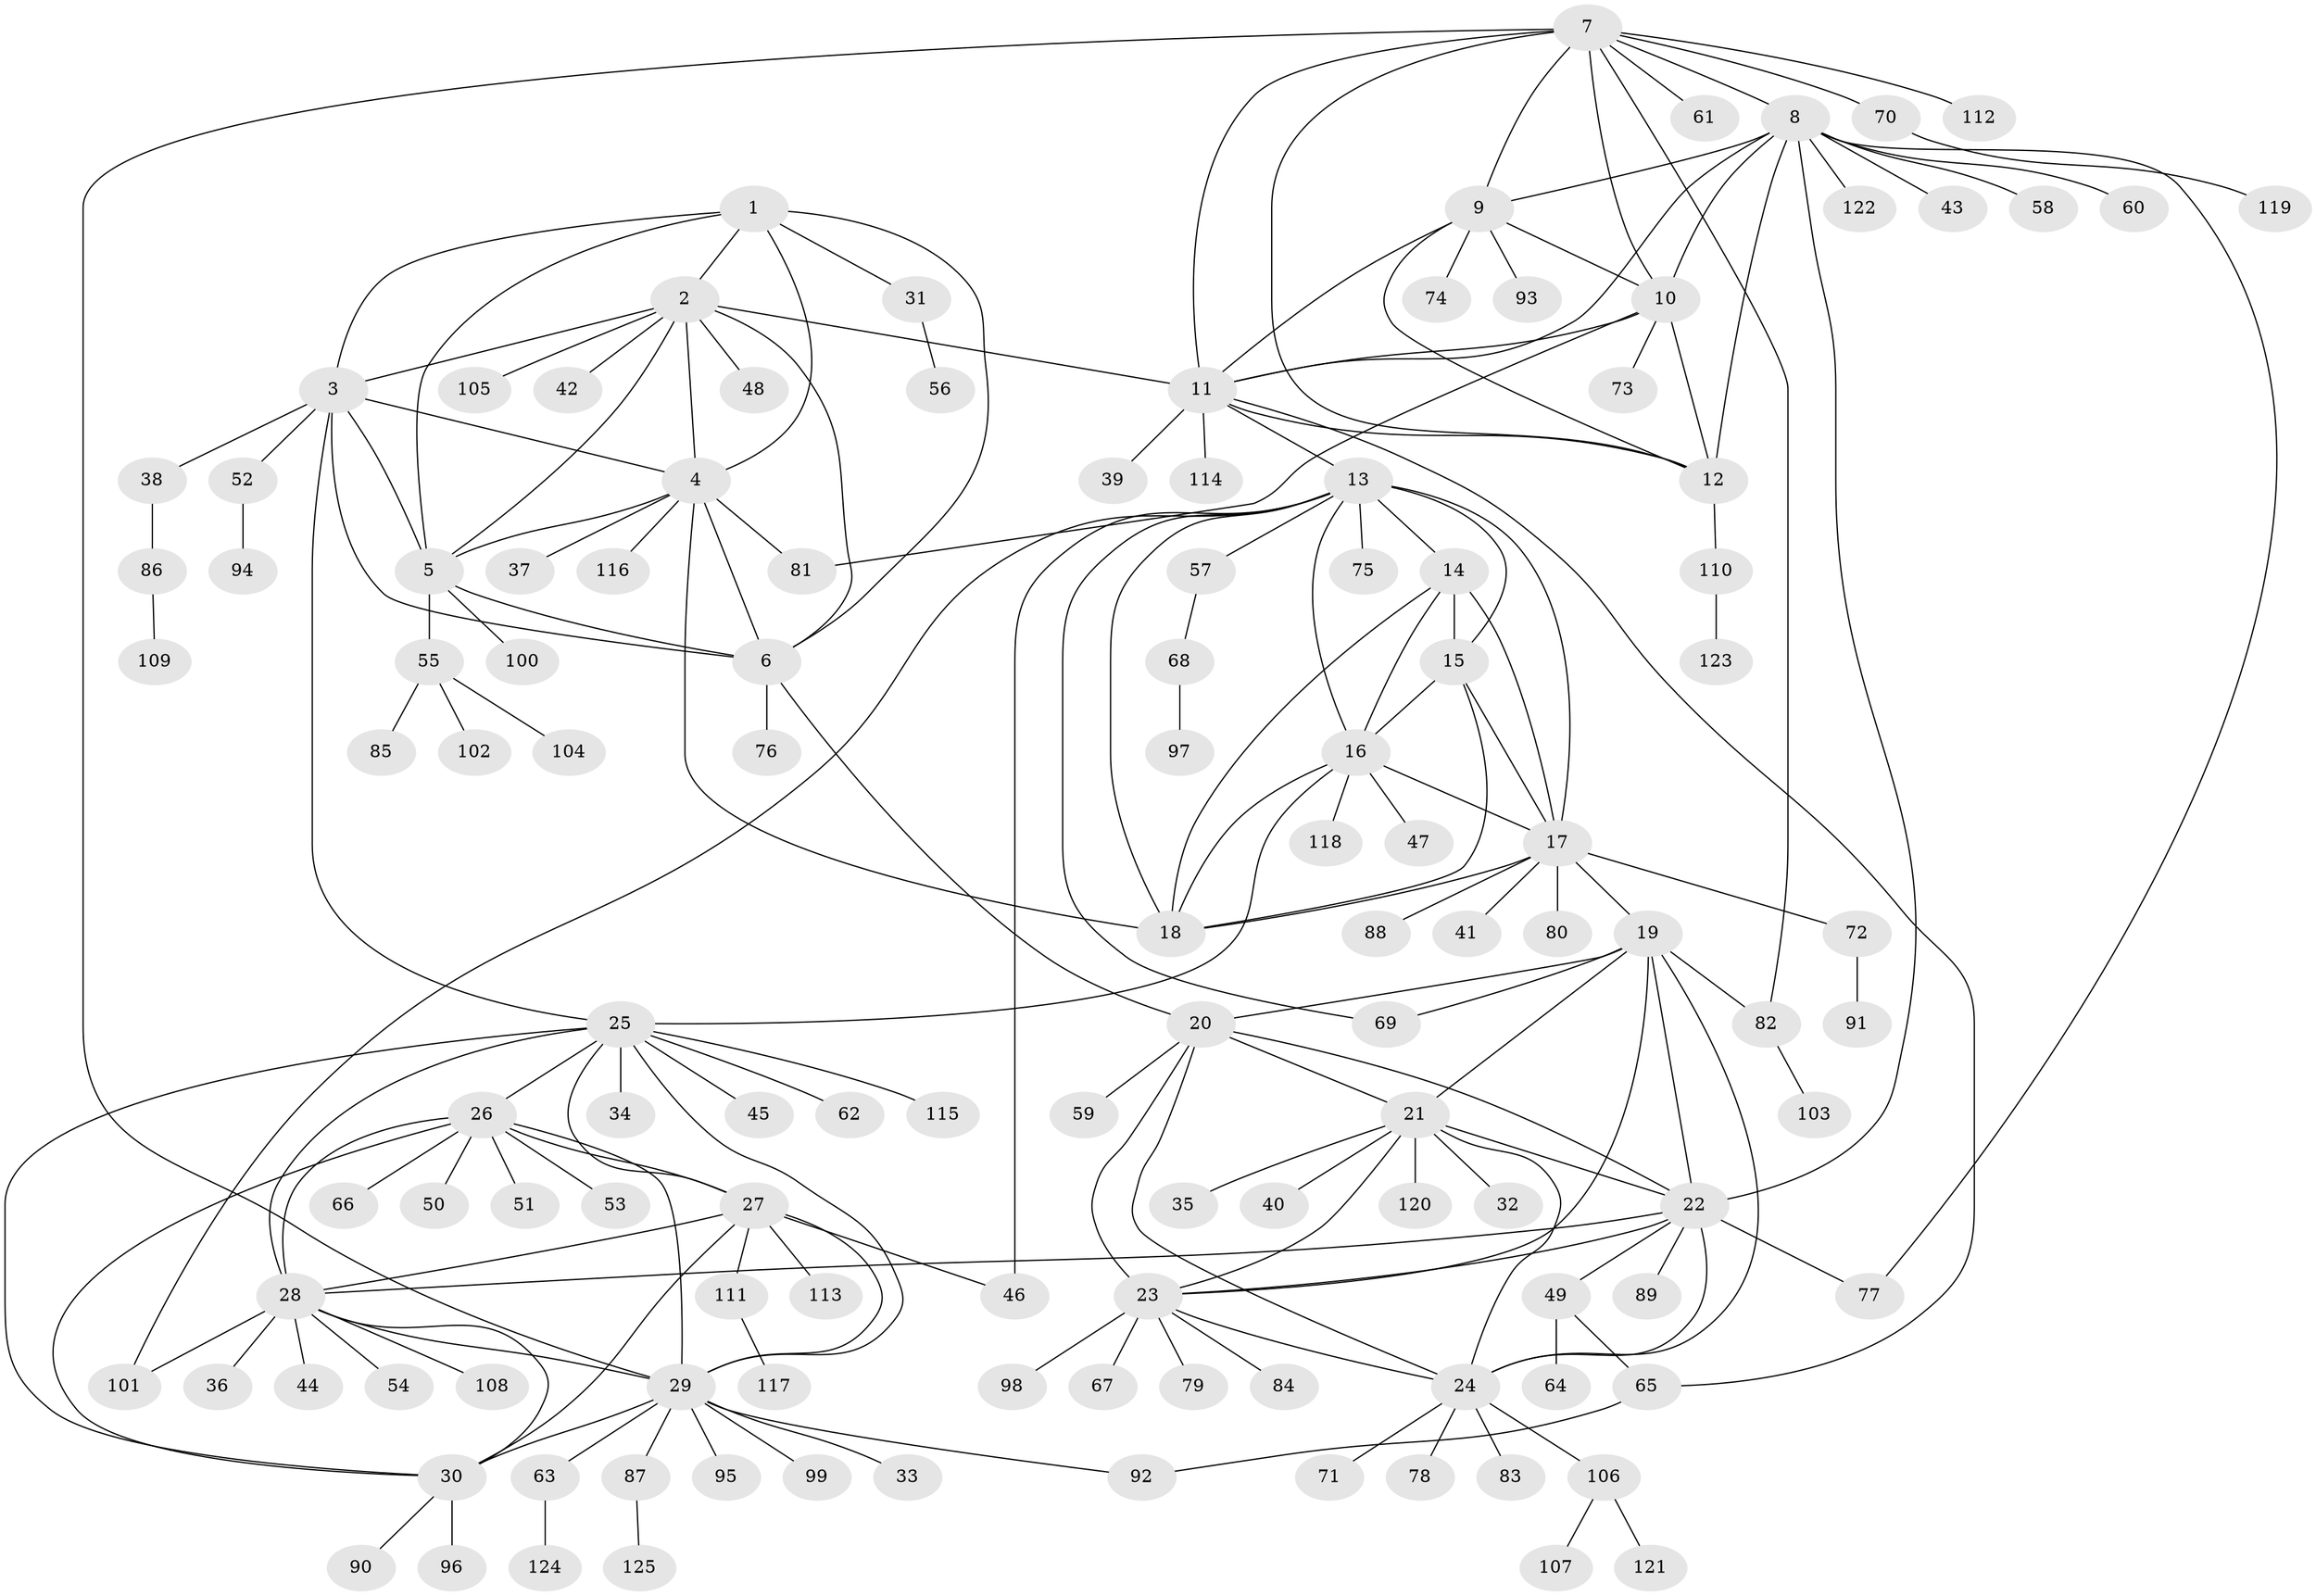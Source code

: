 // Generated by graph-tools (version 1.1) at 2025/15/03/09/25 04:15:51]
// undirected, 125 vertices, 188 edges
graph export_dot {
graph [start="1"]
  node [color=gray90,style=filled];
  1;
  2;
  3;
  4;
  5;
  6;
  7;
  8;
  9;
  10;
  11;
  12;
  13;
  14;
  15;
  16;
  17;
  18;
  19;
  20;
  21;
  22;
  23;
  24;
  25;
  26;
  27;
  28;
  29;
  30;
  31;
  32;
  33;
  34;
  35;
  36;
  37;
  38;
  39;
  40;
  41;
  42;
  43;
  44;
  45;
  46;
  47;
  48;
  49;
  50;
  51;
  52;
  53;
  54;
  55;
  56;
  57;
  58;
  59;
  60;
  61;
  62;
  63;
  64;
  65;
  66;
  67;
  68;
  69;
  70;
  71;
  72;
  73;
  74;
  75;
  76;
  77;
  78;
  79;
  80;
  81;
  82;
  83;
  84;
  85;
  86;
  87;
  88;
  89;
  90;
  91;
  92;
  93;
  94;
  95;
  96;
  97;
  98;
  99;
  100;
  101;
  102;
  103;
  104;
  105;
  106;
  107;
  108;
  109;
  110;
  111;
  112;
  113;
  114;
  115;
  116;
  117;
  118;
  119;
  120;
  121;
  122;
  123;
  124;
  125;
  1 -- 2;
  1 -- 3;
  1 -- 4;
  1 -- 5;
  1 -- 6;
  1 -- 31;
  2 -- 3;
  2 -- 4;
  2 -- 5;
  2 -- 6;
  2 -- 11;
  2 -- 42;
  2 -- 48;
  2 -- 105;
  3 -- 4;
  3 -- 5;
  3 -- 6;
  3 -- 25;
  3 -- 38;
  3 -- 52;
  4 -- 5;
  4 -- 6;
  4 -- 18;
  4 -- 37;
  4 -- 81;
  4 -- 116;
  5 -- 6;
  5 -- 55;
  5 -- 100;
  6 -- 20;
  6 -- 76;
  7 -- 8;
  7 -- 9;
  7 -- 10;
  7 -- 11;
  7 -- 12;
  7 -- 29;
  7 -- 61;
  7 -- 70;
  7 -- 82;
  7 -- 112;
  8 -- 9;
  8 -- 10;
  8 -- 11;
  8 -- 12;
  8 -- 22;
  8 -- 43;
  8 -- 58;
  8 -- 60;
  8 -- 77;
  8 -- 122;
  9 -- 10;
  9 -- 11;
  9 -- 12;
  9 -- 74;
  9 -- 93;
  10 -- 11;
  10 -- 12;
  10 -- 73;
  10 -- 81;
  11 -- 12;
  11 -- 13;
  11 -- 39;
  11 -- 65;
  11 -- 114;
  12 -- 110;
  13 -- 14;
  13 -- 15;
  13 -- 16;
  13 -- 17;
  13 -- 18;
  13 -- 46;
  13 -- 57;
  13 -- 69;
  13 -- 75;
  13 -- 101;
  14 -- 15;
  14 -- 16;
  14 -- 17;
  14 -- 18;
  15 -- 16;
  15 -- 17;
  15 -- 18;
  16 -- 17;
  16 -- 18;
  16 -- 25;
  16 -- 47;
  16 -- 118;
  17 -- 18;
  17 -- 19;
  17 -- 41;
  17 -- 72;
  17 -- 80;
  17 -- 88;
  19 -- 20;
  19 -- 21;
  19 -- 22;
  19 -- 23;
  19 -- 24;
  19 -- 69;
  19 -- 82;
  20 -- 21;
  20 -- 22;
  20 -- 23;
  20 -- 24;
  20 -- 59;
  21 -- 22;
  21 -- 23;
  21 -- 24;
  21 -- 32;
  21 -- 35;
  21 -- 40;
  21 -- 120;
  22 -- 23;
  22 -- 24;
  22 -- 28;
  22 -- 49;
  22 -- 77;
  22 -- 89;
  23 -- 24;
  23 -- 67;
  23 -- 79;
  23 -- 84;
  23 -- 98;
  24 -- 71;
  24 -- 78;
  24 -- 83;
  24 -- 106;
  25 -- 26;
  25 -- 27;
  25 -- 28;
  25 -- 29;
  25 -- 30;
  25 -- 34;
  25 -- 45;
  25 -- 62;
  25 -- 115;
  26 -- 27;
  26 -- 28;
  26 -- 29;
  26 -- 30;
  26 -- 50;
  26 -- 51;
  26 -- 53;
  26 -- 66;
  27 -- 28;
  27 -- 29;
  27 -- 30;
  27 -- 46;
  27 -- 111;
  27 -- 113;
  28 -- 29;
  28 -- 30;
  28 -- 36;
  28 -- 44;
  28 -- 54;
  28 -- 101;
  28 -- 108;
  29 -- 30;
  29 -- 33;
  29 -- 63;
  29 -- 87;
  29 -- 92;
  29 -- 95;
  29 -- 99;
  30 -- 90;
  30 -- 96;
  31 -- 56;
  38 -- 86;
  49 -- 64;
  49 -- 65;
  52 -- 94;
  55 -- 85;
  55 -- 102;
  55 -- 104;
  57 -- 68;
  63 -- 124;
  65 -- 92;
  68 -- 97;
  70 -- 119;
  72 -- 91;
  82 -- 103;
  86 -- 109;
  87 -- 125;
  106 -- 107;
  106 -- 121;
  110 -- 123;
  111 -- 117;
}
